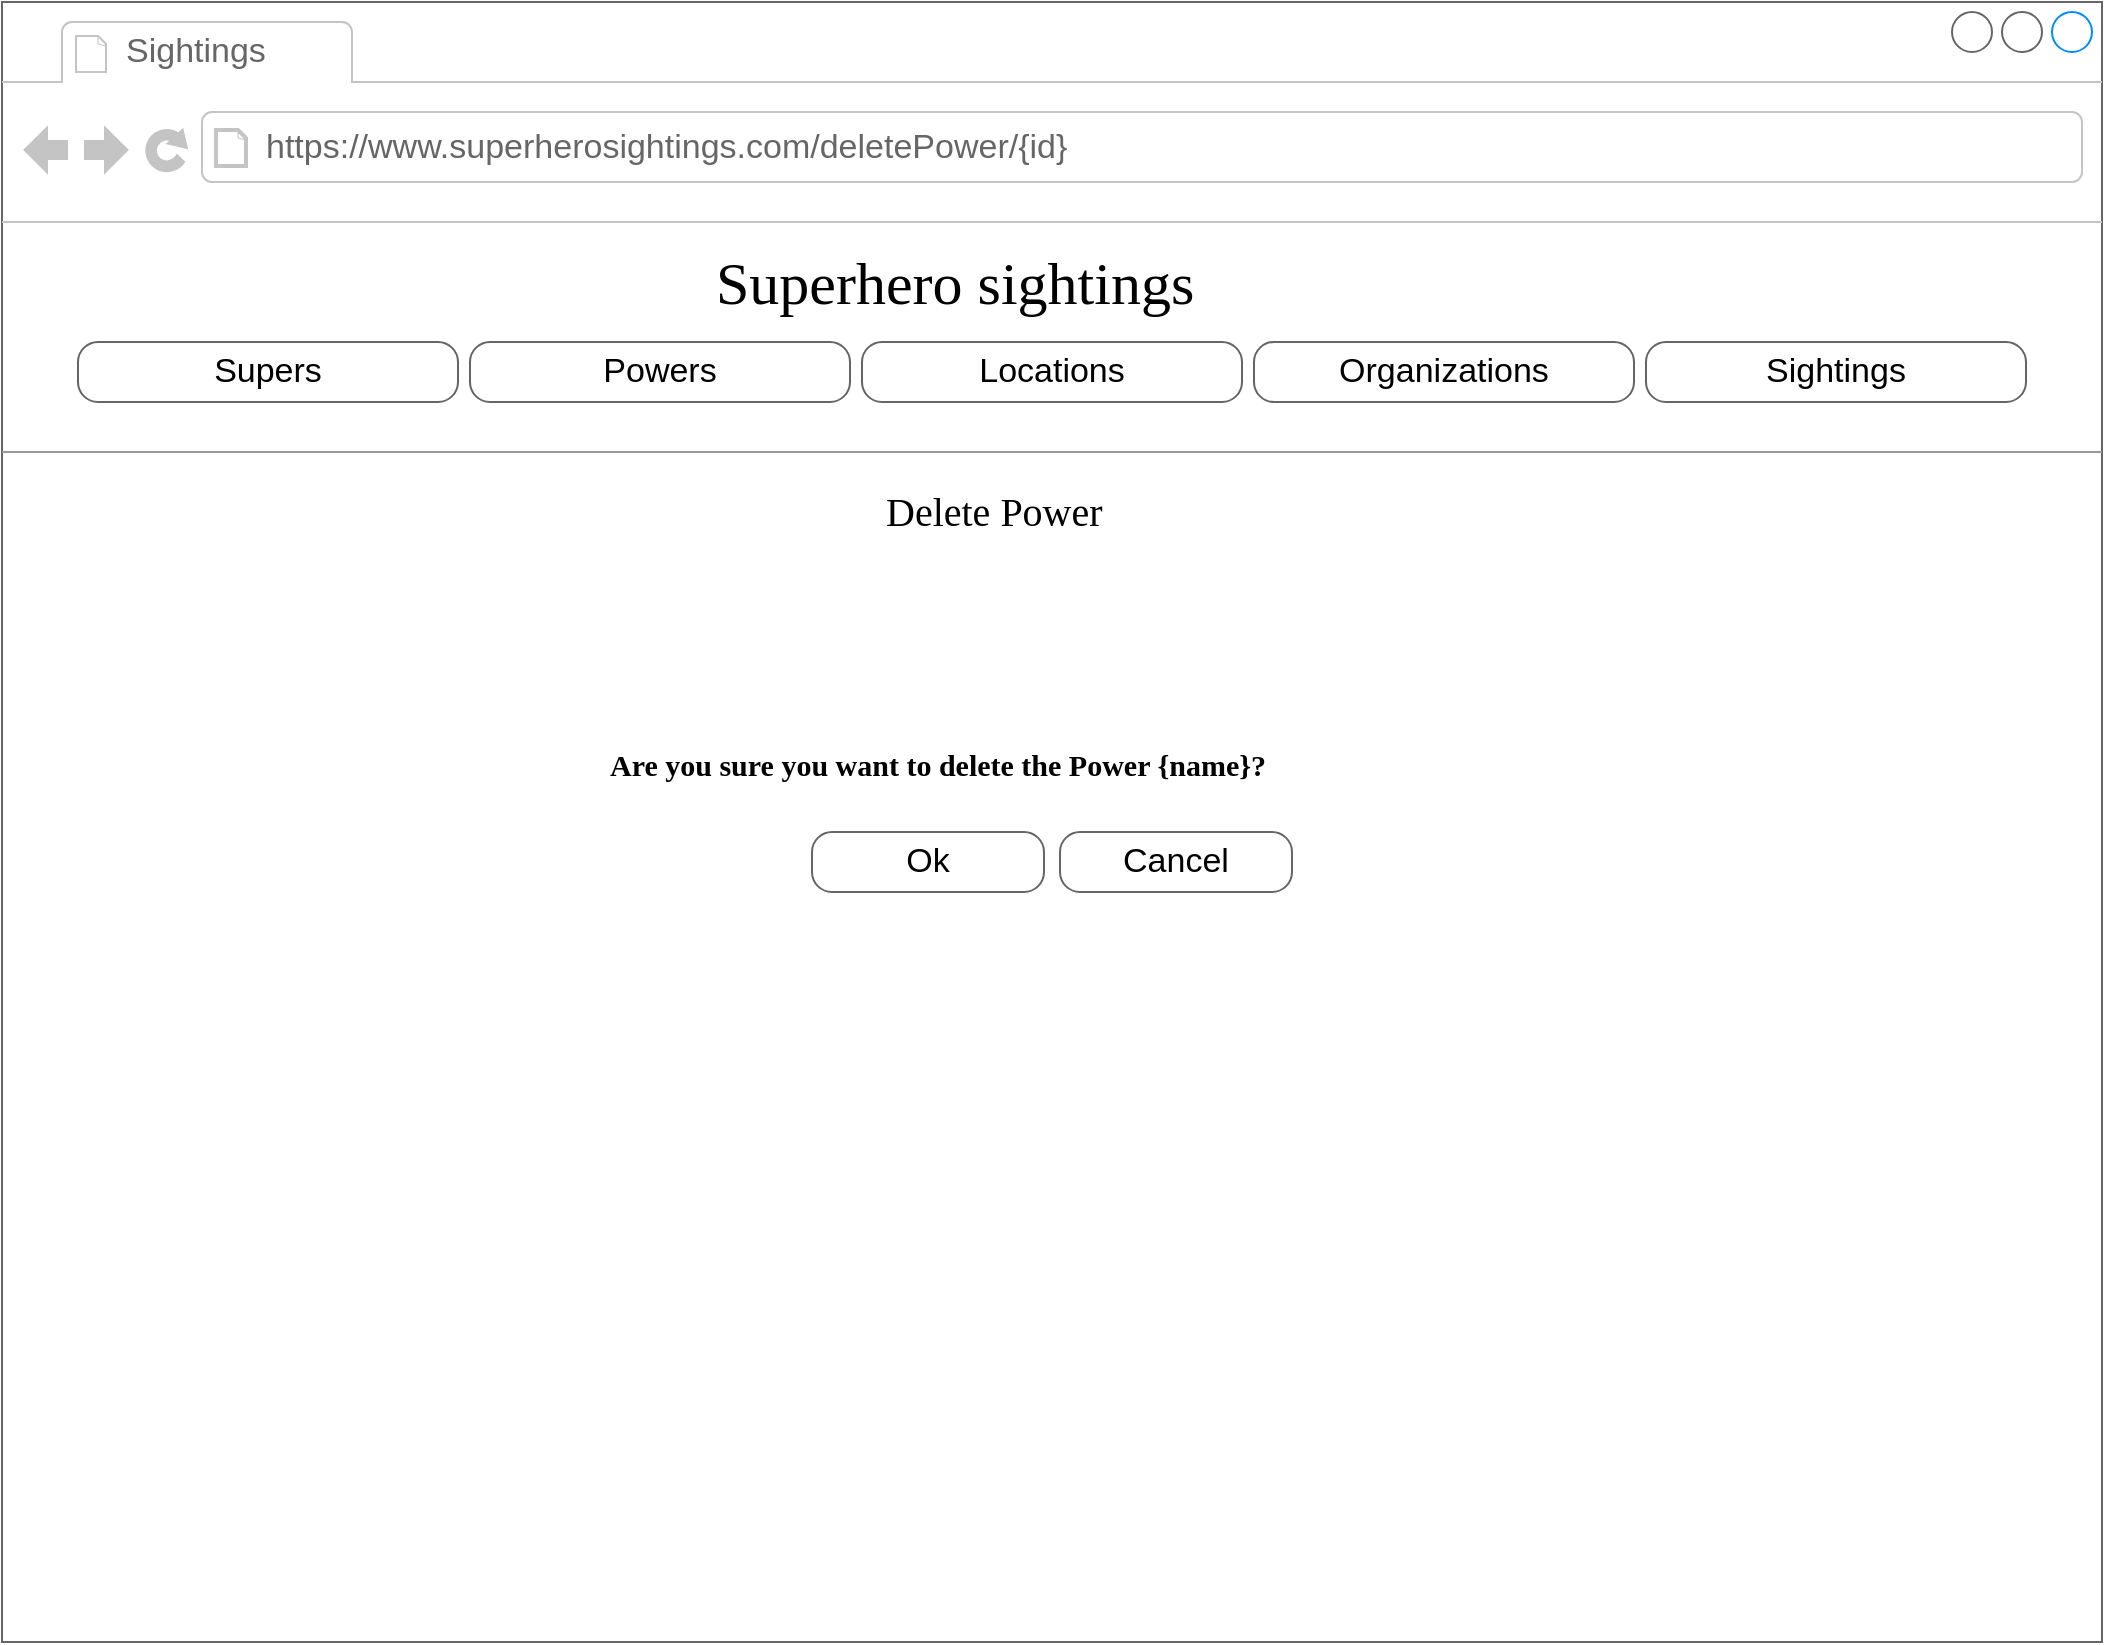 <mxfile version="14.1.9" type="device"><diagram name="Page-1" id="2cc2dc42-3aac-f2a9-1cec-7a8b7cbee084"><mxGraphModel dx="1422" dy="794" grid="1" gridSize="10" guides="1" tooltips="1" connect="1" arrows="1" fold="1" page="1" pageScale="1" pageWidth="1100" pageHeight="850" background="#ffffff" math="0" shadow="0"><root><mxCell id="0"/><mxCell id="1" parent="0"/><mxCell id="7026571954dc6520-1" value="" style="strokeWidth=1;shadow=0;dashed=0;align=center;html=1;shape=mxgraph.mockup.containers.browserWindow;rSize=0;strokeColor=#666666;mainText=,;recursiveResize=0;rounded=0;labelBackgroundColor=none;fontFamily=Verdana;fontSize=12" parent="1" vertex="1"><mxGeometry x="10" y="10" width="1050" height="820" as="geometry"/></mxCell><mxCell id="7026571954dc6520-2" value="Sightings" style="strokeWidth=1;shadow=0;dashed=0;align=center;html=1;shape=mxgraph.mockup.containers.anchor;fontSize=17;fontColor=#666666;align=left;" parent="7026571954dc6520-1" vertex="1"><mxGeometry x="60" y="12" width="100" height="26" as="geometry"/></mxCell><mxCell id="7026571954dc6520-3" value="https://www.superherosightings.com/deletePower/{id}" style="strokeWidth=1;shadow=0;dashed=0;align=center;html=1;shape=mxgraph.mockup.containers.anchor;rSize=0;fontSize=17;fontColor=#666666;align=left;" parent="7026571954dc6520-1" vertex="1"><mxGeometry x="130" y="60" width="250" height="26" as="geometry"/></mxCell><mxCell id="7026571954dc6520-4" value="Superhero sightings" style="text;html=1;points=[];align=left;verticalAlign=top;spacingTop=-4;fontSize=30;fontFamily=Verdana" parent="7026571954dc6520-1" vertex="1"><mxGeometry x="355" y="120" width="340" height="50" as="geometry"/></mxCell><mxCell id="7026571954dc6520-15" value="" style="verticalLabelPosition=bottom;shadow=0;dashed=0;align=center;html=1;verticalAlign=top;strokeWidth=1;shape=mxgraph.mockup.markup.line;strokeColor=#999999;rounded=0;labelBackgroundColor=none;fillColor=#ffffff;fontFamily=Verdana;fontSize=12;fontColor=#000000;" parent="7026571954dc6520-1" vertex="1"><mxGeometry y="120" width="1050" height="210" as="geometry"/></mxCell><mxCell id="1FFnmIm4WuDAt7eWRF6D-5" value="Supers" style="strokeWidth=1;shadow=0;dashed=0;align=center;html=1;shape=mxgraph.mockup.buttons.button;strokeColor=#666666;mainText=;buttonStyle=round;fontSize=17;fontStyle=0;fillColor=none;whiteSpace=wrap;rounded=0;labelBackgroundColor=none;" parent="7026571954dc6520-1" vertex="1"><mxGeometry x="38" y="170" width="190" height="30" as="geometry"/></mxCell><mxCell id="1FFnmIm4WuDAt7eWRF6D-6" value="Powers" style="strokeWidth=1;shadow=0;dashed=0;align=center;html=1;shape=mxgraph.mockup.buttons.button;strokeColor=#666666;mainText=;buttonStyle=round;fontSize=17;fontStyle=0;fillColor=none;whiteSpace=wrap;rounded=0;labelBackgroundColor=none;" parent="7026571954dc6520-1" vertex="1"><mxGeometry x="234" y="170" width="190" height="30" as="geometry"/></mxCell><mxCell id="1FFnmIm4WuDAt7eWRF6D-7" value="Locations" style="strokeWidth=1;shadow=0;dashed=0;align=center;html=1;shape=mxgraph.mockup.buttons.button;strokeColor=#666666;mainText=;buttonStyle=round;fontSize=17;fontStyle=0;fillColor=none;whiteSpace=wrap;rounded=0;labelBackgroundColor=none;" parent="7026571954dc6520-1" vertex="1"><mxGeometry x="430" y="170" width="190" height="30" as="geometry"/></mxCell><mxCell id="1FFnmIm4WuDAt7eWRF6D-8" value="Organizations" style="strokeWidth=1;shadow=0;dashed=0;align=center;html=1;shape=mxgraph.mockup.buttons.button;strokeColor=#666666;mainText=;buttonStyle=round;fontSize=17;fontStyle=0;fillColor=none;whiteSpace=wrap;rounded=0;labelBackgroundColor=none;" parent="7026571954dc6520-1" vertex="1"><mxGeometry x="626" y="170" width="190" height="30" as="geometry"/></mxCell><mxCell id="1FFnmIm4WuDAt7eWRF6D-9" value="Sightings" style="strokeWidth=1;shadow=0;dashed=0;align=center;html=1;shape=mxgraph.mockup.buttons.button;strokeColor=#666666;mainText=;buttonStyle=round;fontSize=17;fontStyle=0;fillColor=none;whiteSpace=wrap;rounded=0;labelBackgroundColor=none;" parent="7026571954dc6520-1" vertex="1"><mxGeometry x="822" y="170" width="190" height="30" as="geometry"/></mxCell><mxCell id="1FFnmIm4WuDAt7eWRF6D-24" value="Delete Power" style="text;html=1;points=[];align=left;verticalAlign=top;spacingTop=-4;fontSize=20;fontFamily=Verdana" parent="7026571954dc6520-1" vertex="1"><mxGeometry x="440" y="240" width="170" height="30" as="geometry"/></mxCell><mxCell id="1FFnmIm4WuDAt7eWRF6D-32" value="&lt;b&gt;Are you sure you want to delete the Power {name}?&lt;/b&gt;" style="text;html=1;points=[];align=left;verticalAlign=top;spacingTop=-4;fontSize=15;fontFamily=Verdana" parent="7026571954dc6520-1" vertex="1"><mxGeometry x="301.5" y="370" width="447" height="30" as="geometry"/></mxCell><mxCell id="445DHlsF1RTjqrTDyRUp-1" value="Ok" style="strokeWidth=1;shadow=0;dashed=0;align=center;html=1;shape=mxgraph.mockup.buttons.button;strokeColor=#666666;mainText=;buttonStyle=round;fontSize=17;fontStyle=0;fillColor=none;whiteSpace=wrap;rounded=0;labelBackgroundColor=none;" parent="7026571954dc6520-1" vertex="1"><mxGeometry x="405" y="415" width="116" height="30" as="geometry"/></mxCell><mxCell id="445DHlsF1RTjqrTDyRUp-2" value="Cancel" style="strokeWidth=1;shadow=0;dashed=0;align=center;html=1;shape=mxgraph.mockup.buttons.button;strokeColor=#666666;mainText=;buttonStyle=round;fontSize=17;fontStyle=0;fillColor=none;whiteSpace=wrap;rounded=0;labelBackgroundColor=none;" parent="7026571954dc6520-1" vertex="1"><mxGeometry x="529" y="415" width="116" height="30" as="geometry"/></mxCell></root></mxGraphModel></diagram></mxfile>